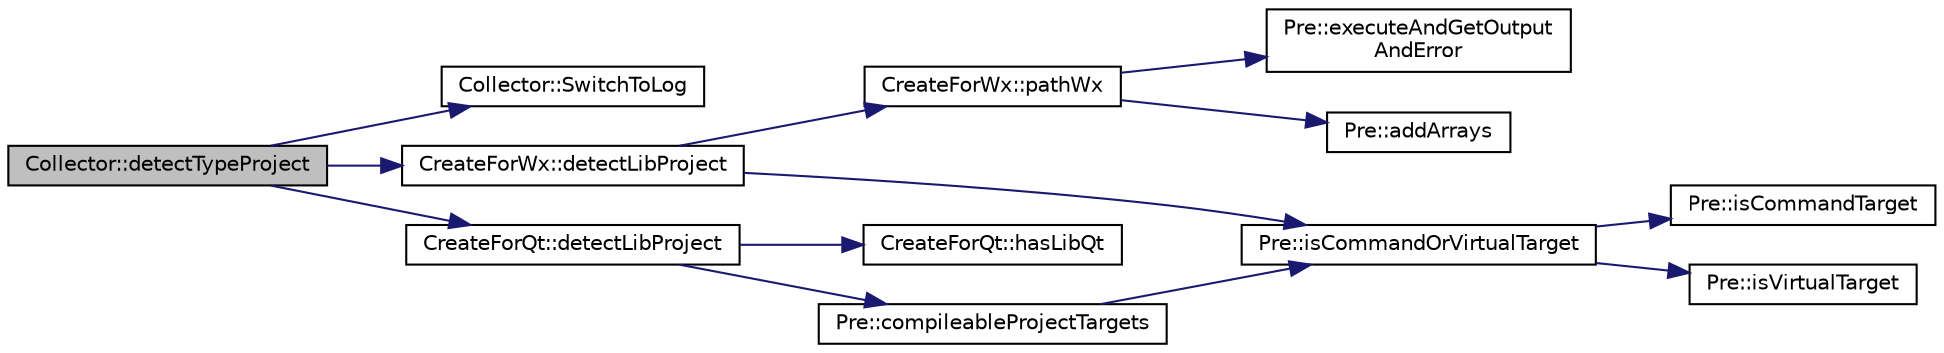 digraph "Collector::detectTypeProject"
{
  edge [fontname="Helvetica",fontsize="10",labelfontname="Helvetica",labelfontsize="10"];
  node [fontname="Helvetica",fontsize="10",shape=record];
  rankdir="LR";
  Node101 [label="Collector::detectTypeProject",height=0.2,width=0.4,color="black", fillcolor="grey75", style="filled", fontcolor="black"];
  Node101 -> Node102 [color="midnightblue",fontsize="10",style="solid",fontname="Helvetica"];
  Node102 [label="Collector::SwitchToLog",height=0.2,width=0.4,color="black", fillcolor="white", style="filled",URL="$class_collector.html#a2ac54bb5839f0a7469edfa5f9d23424b"];
  Node101 -> Node103 [color="midnightblue",fontsize="10",style="solid",fontname="Helvetica"];
  Node103 [label="CreateForWx::detectLibProject",height=0.2,width=0.4,color="black", fillcolor="white", style="filled",URL="$class_create_for_wx.html#a554fd7950577ce2a0ce22f921f8ef7b9",tooltip="Detects if the current target uses &#39;Wx&#39; libraries,. "];
  Node103 -> Node104 [color="midnightblue",fontsize="10",style="solid",fontname="Helvetica"];
  Node104 [label="Pre::isCommandOrVirtualTarget",height=0.2,width=0.4,color="black", fillcolor="white", style="filled",URL="$class_pre.html#a9bdcb3ab0fc5675a7c9422610a0cb284",tooltip="Indicates if target is command only or a virtual target. "];
  Node104 -> Node105 [color="midnightblue",fontsize="10",style="solid",fontname="Helvetica"];
  Node105 [label="Pre::isCommandTarget",height=0.2,width=0.4,color="black", fillcolor="white", style="filled",URL="$class_pre.html#a70d06eec2a18717fa4bfc0d9a6c9a2b1",tooltip="Indicates if target is command only. "];
  Node104 -> Node106 [color="midnightblue",fontsize="10",style="solid",fontname="Helvetica"];
  Node106 [label="Pre::isVirtualTarget",height=0.2,width=0.4,color="black", fillcolor="white", style="filled",URL="$class_pre.html#ab3a0f75f5c2aac52ce3fe6fd0048ed84",tooltip="Indicates if target is virtual. "];
  Node103 -> Node107 [color="midnightblue",fontsize="10",style="solid",fontname="Helvetica"];
  Node107 [label="CreateForWx::pathWx",height=0.2,width=0.4,color="black", fillcolor="white", style="filled",URL="$class_create_for_wx.html#a7ed361b57009bad03a2a24c7bef74415",tooltip="Search the &#39;Wx&#39; path and feed &#39;m_Wxpath&#39;. "];
  Node107 -> Node108 [color="midnightblue",fontsize="10",style="solid",fontname="Helvetica"];
  Node108 [label="Pre::addArrays",height=0.2,width=0.4,color="black", fillcolor="white", style="filled",URL="$class_pre.html#aed6fd1646a9f1a951260f7c02c2c9583",tooltip="Add an array to an other. "];
  Node107 -> Node109 [color="midnightblue",fontsize="10",style="solid",fontname="Helvetica"];
  Node109 [label="Pre::executeAndGetOutput\lAndError",height=0.2,width=0.4,color="black", fillcolor="white", style="filled",URL="$class_pre.html#a8ecc4928641aebbd2da6e9221c32aded",tooltip="Launch a command line. "];
  Node101 -> Node110 [color="midnightblue",fontsize="10",style="solid",fontname="Helvetica"];
  Node110 [label="CreateForQt::detectLibProject",height=0.2,width=0.4,color="black", fillcolor="white", style="filled",URL="$class_create_for_qt.html#ae109f6c3caf1a9a25f9b4a5a49b0c4fc",tooltip="Detects if the current target uses &#39;Qt&#39; libraries,. "];
  Node110 -> Node111 [color="midnightblue",fontsize="10",style="solid",fontname="Helvetica"];
  Node111 [label="CreateForQt::hasLibQt",height=0.2,width=0.4,color="black", fillcolor="white", style="filled",URL="$class_create_for_qt.html#a107f2e77b04d02abf4d34b977aae051b",tooltip="Search &#39;Qt&#39; libraries in project or target. "];
  Node110 -> Node112 [color="midnightblue",fontsize="10",style="solid",fontname="Helvetica"];
  Node112 [label="Pre::compileableProjectTargets",height=0.2,width=0.4,color="black", fillcolor="white", style="filled",URL="$class_pre.html#ad69b57decb44dabf2ed92df9d84a0147",tooltip="Give compileable targets list for project or virtual target. "];
  Node112 -> Node104 [color="midnightblue",fontsize="10",style="solid",fontname="Helvetica"];
}
